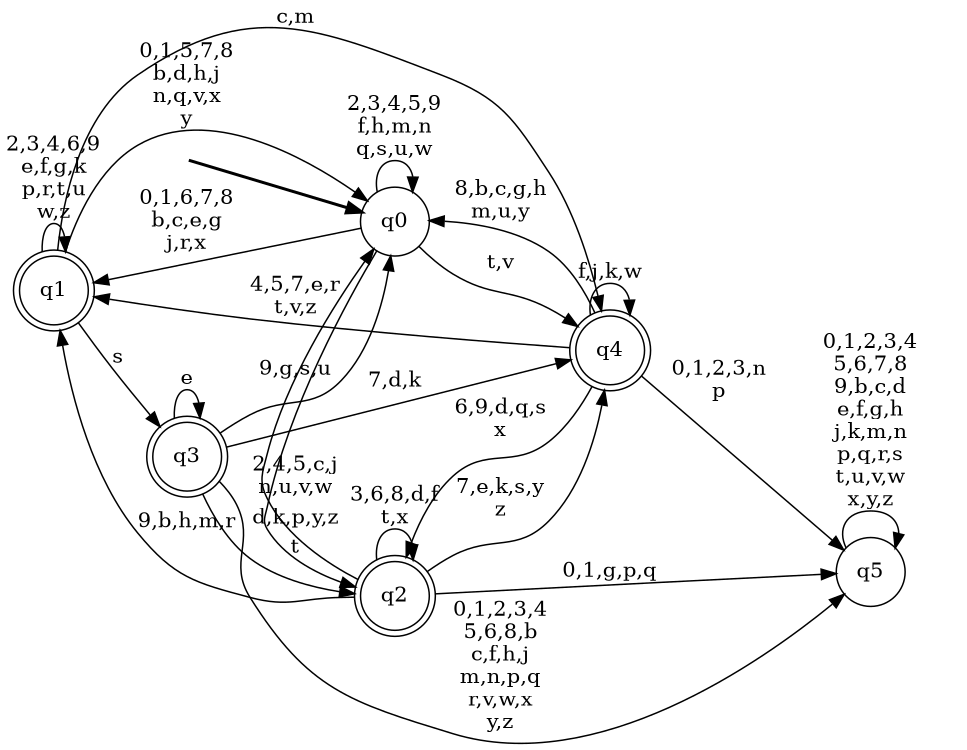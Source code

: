 digraph BlueStar {
__start0 [style = invis, shape = none, label = "", width = 0, height = 0];

rankdir=LR;
size="8,5";

s0 [style="filled", color="black", fillcolor="white" shape="circle", label="q0"];
s1 [style="rounded,filled", color="black", fillcolor="white" shape="doublecircle", label="q1"];
s2 [style="rounded,filled", color="black", fillcolor="white" shape="doublecircle", label="q2"];
s3 [style="rounded,filled", color="black", fillcolor="white" shape="doublecircle", label="q3"];
s4 [style="rounded,filled", color="black", fillcolor="white" shape="doublecircle", label="q4"];
s5 [style="filled", color="black", fillcolor="white" shape="circle", label="q5"];
subgraph cluster_main { 
	graph [pad=".75", ranksep="0.15", nodesep="0.15"];
	 style=invis; 
	__start0 -> s0 [penwidth=2];
}
s0 -> s0 [label="2,3,4,5,9\nf,h,m,n\nq,s,u,w"];
s0 -> s1 [label="0,1,6,7,8\nb,c,e,g\nj,r,x"];
s0 -> s2 [label="d,k,p,y,z"];
s0 -> s4 [label="t,v"];
s1 -> s0 [label="0,1,5,7,8\nb,d,h,j\nn,q,v,x\ny"];
s1 -> s1 [label="2,3,4,6,9\ne,f,g,k\np,r,t,u\nw,z"];
s1 -> s3 [label="s"];
s1 -> s4 [label="c,m"];
s2 -> s0 [label="2,4,5,c,j\nn,u,v,w"];
s2 -> s1 [label="9,b,h,m,r"];
s2 -> s2 [label="3,6,8,d,f\nt,x"];
s2 -> s4 [label="7,e,k,s,y\nz"];
s2 -> s5 [label="0,1,g,p,q"];
s3 -> s0 [label="9,g,s,u"];
s3 -> s2 [label="t"];
s3 -> s3 [label="e"];
s3 -> s4 [label="7,d,k"];
s3 -> s5 [label="0,1,2,3,4\n5,6,8,b\nc,f,h,j\nm,n,p,q\nr,v,w,x\ny,z"];
s4 -> s0 [label="8,b,c,g,h\nm,u,y"];
s4 -> s1 [label="4,5,7,e,r\nt,v,z"];
s4 -> s2 [label="6,9,d,q,s\nx"];
s4 -> s4 [label="f,j,k,w"];
s4 -> s5 [label="0,1,2,3,n\np"];
s5 -> s5 [label="0,1,2,3,4\n5,6,7,8\n9,b,c,d\ne,f,g,h\nj,k,m,n\np,q,r,s\nt,u,v,w\nx,y,z"];

}